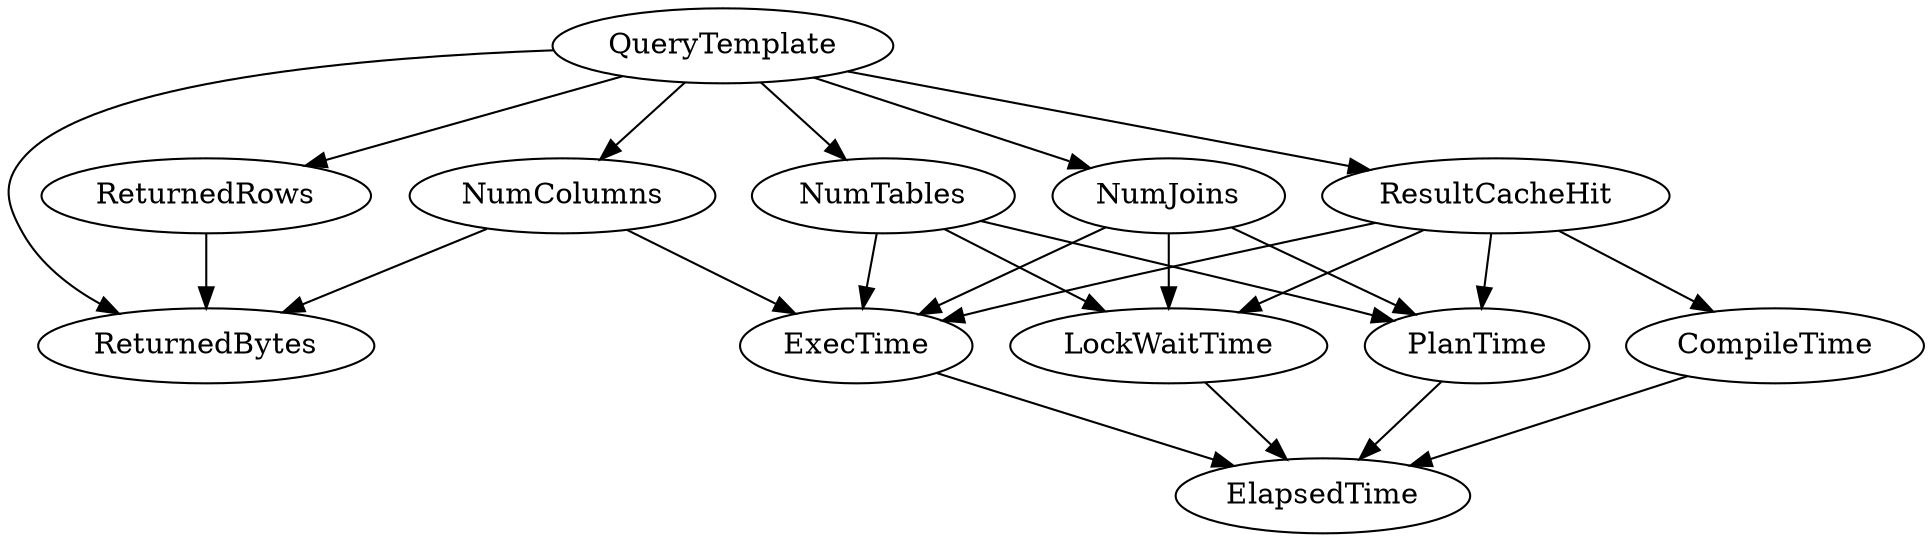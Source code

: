 digraph QueryPerformance {
    QueryTemplate;
    ReturnedRows;
    ReturnedBytes;
    ResultCacheHit;
    ExecTime;
    NumJoins;
    NumTables;
    NumColumns;
    CompileTime;
    PlanTime;
    LockWaitTime;
    ElapsedTime;

    QueryTemplate -> ReturnedRows;
    QueryTemplate -> NumJoins;
    QueryTemplate -> NumTables;
    QueryTemplate -> NumColumns;
    QueryTemplate -> ResultCacheHit;
    QueryTemplate -> ReturnedBytes;
    ReturnedRows -> ReturnedBytes;
    NumJoins -> PlanTime;
    NumJoins -> LockWaitTime;
    NumJoins -> ExecTime;
    NumTables -> PlanTime;
    NumTables -> LockWaitTime;
    NumTables -> ExecTime;
    NumColumns -> ReturnedBytes;
    NumColumns -> ExecTime;
    ResultCacheHit-> ExecTime;
    ResultCacheHit-> LockWaitTime;
    ResultCacheHit-> PlanTime;
    ResultCacheHit-> CompileTime;
    CompileTime -> ElapsedTime;
    PlanTime -> ElapsedTime;
    LockWaitTime -> ElapsedTime;
    ExecTime -> ElapsedTime;
}
